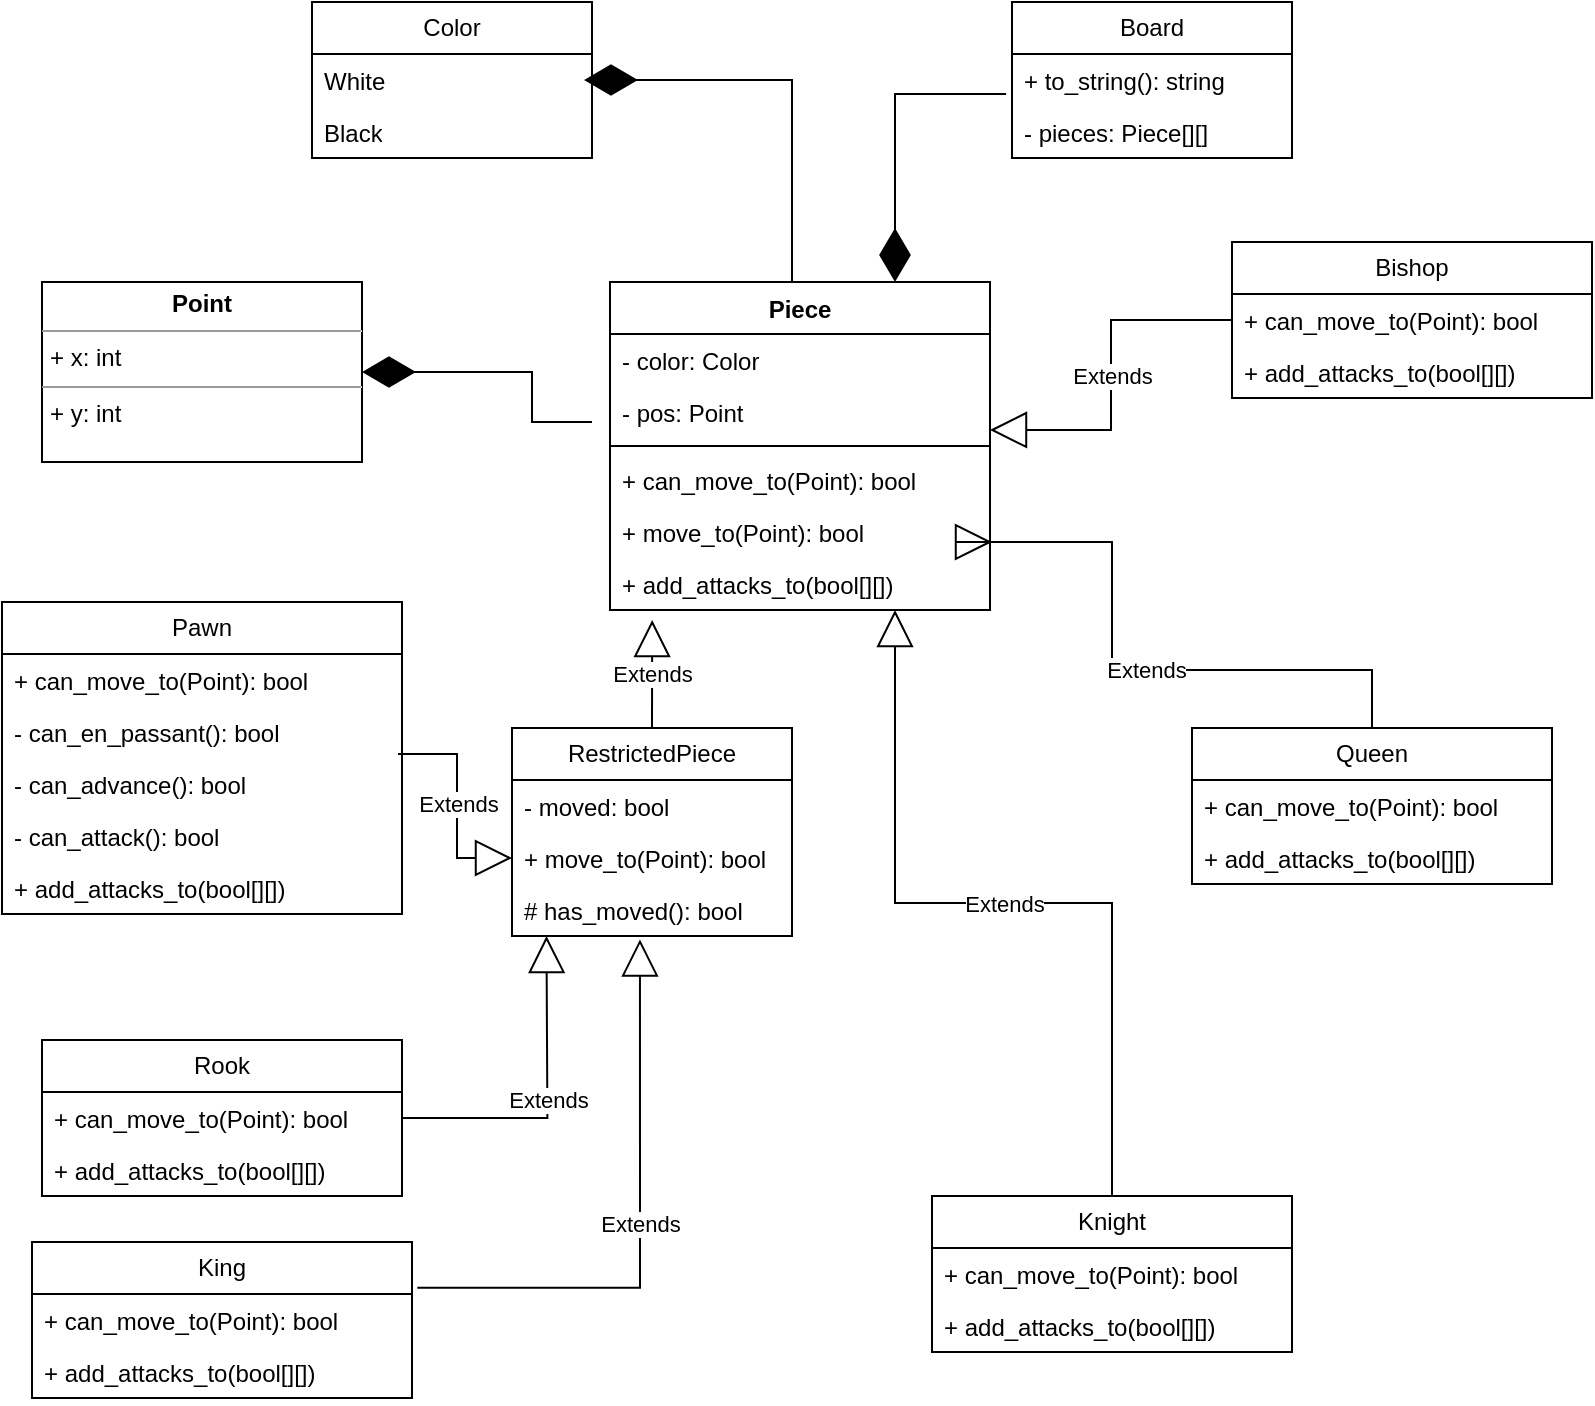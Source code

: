 <mxfile version="22.1.11" type="gitlab">
  <diagram id="C5RBs43oDa-KdzZeNtuy" name="Page-1">
    <mxGraphModel dx="1238" dy="1991" grid="1" gridSize="10" guides="1" tooltips="1" connect="1" arrows="1" fold="1" page="1" pageScale="1" pageWidth="827" pageHeight="1169" math="0" shadow="0">
      <root>
        <mxCell id="WIyWlLk6GJQsqaUBKTNV-0" />
        <mxCell id="WIyWlLk6GJQsqaUBKTNV-1" parent="WIyWlLk6GJQsqaUBKTNV-0" />
        <mxCell id="rUDQ5sBDtct3-qFNdQlz-211" value="Piece" style="swimlane;fontStyle=1;align=center;verticalAlign=top;childLayout=stackLayout;horizontal=1;startSize=26;horizontalStack=0;resizeParent=1;resizeParentMax=0;resizeLast=0;collapsible=1;marginBottom=0;whiteSpace=wrap;html=1;" vertex="1" parent="WIyWlLk6GJQsqaUBKTNV-1">
          <mxGeometry x="319" y="40" width="190" height="164" as="geometry" />
        </mxCell>
        <mxCell id="rUDQ5sBDtct3-qFNdQlz-212" value="&lt;div&gt;- color: Color&lt;br&gt;&lt;/div&gt;" style="text;strokeColor=none;fillColor=none;align=left;verticalAlign=top;spacingLeft=4;spacingRight=4;overflow=hidden;rotatable=0;points=[[0,0.5],[1,0.5]];portConstraint=eastwest;whiteSpace=wrap;html=1;" vertex="1" parent="rUDQ5sBDtct3-qFNdQlz-211">
          <mxGeometry y="26" width="190" height="26" as="geometry" />
        </mxCell>
        <mxCell id="rUDQ5sBDtct3-qFNdQlz-224" value="- pos: Point" style="text;strokeColor=none;fillColor=none;align=left;verticalAlign=top;spacingLeft=4;spacingRight=4;overflow=hidden;rotatable=0;points=[[0,0.5],[1,0.5]];portConstraint=eastwest;whiteSpace=wrap;html=1;" vertex="1" parent="rUDQ5sBDtct3-qFNdQlz-211">
          <mxGeometry y="52" width="190" height="26" as="geometry" />
        </mxCell>
        <mxCell id="rUDQ5sBDtct3-qFNdQlz-213" value="" style="line;strokeWidth=1;fillColor=none;align=left;verticalAlign=middle;spacingTop=-1;spacingLeft=3;spacingRight=3;rotatable=0;labelPosition=right;points=[];portConstraint=eastwest;strokeColor=inherit;" vertex="1" parent="rUDQ5sBDtct3-qFNdQlz-211">
          <mxGeometry y="78" width="190" height="8" as="geometry" />
        </mxCell>
        <mxCell id="rUDQ5sBDtct3-qFNdQlz-214" value="+ can_move_to(Point): bool" style="text;strokeColor=none;fillColor=none;align=left;verticalAlign=top;spacingLeft=4;spacingRight=4;overflow=hidden;rotatable=0;points=[[0,0.5],[1,0.5]];portConstraint=eastwest;whiteSpace=wrap;html=1;" vertex="1" parent="rUDQ5sBDtct3-qFNdQlz-211">
          <mxGeometry y="86" width="190" height="26" as="geometry" />
        </mxCell>
        <mxCell id="rUDQ5sBDtct3-qFNdQlz-243" value="+ move_to(Point): bool" style="text;strokeColor=none;fillColor=none;align=left;verticalAlign=top;spacingLeft=4;spacingRight=4;overflow=hidden;rotatable=0;points=[[0,0.5],[1,0.5]];portConstraint=eastwest;whiteSpace=wrap;html=1;" vertex="1" parent="rUDQ5sBDtct3-qFNdQlz-211">
          <mxGeometry y="112" width="190" height="26" as="geometry" />
        </mxCell>
        <mxCell id="rUDQ5sBDtct3-qFNdQlz-287" value="+ add_attacks_to(bool[][])" style="text;strokeColor=none;fillColor=none;align=left;verticalAlign=top;spacingLeft=4;spacingRight=4;overflow=hidden;rotatable=0;points=[[0,0.5],[1,0.5]];portConstraint=eastwest;whiteSpace=wrap;html=1;" vertex="1" parent="rUDQ5sBDtct3-qFNdQlz-211">
          <mxGeometry y="138" width="190" height="26" as="geometry" />
        </mxCell>
        <mxCell id="rUDQ5sBDtct3-qFNdQlz-216" value="Color" style="swimlane;fontStyle=0;childLayout=stackLayout;horizontal=1;startSize=26;fillColor=none;horizontalStack=0;resizeParent=1;resizeParentMax=0;resizeLast=0;collapsible=1;marginBottom=0;whiteSpace=wrap;html=1;" vertex="1" parent="WIyWlLk6GJQsqaUBKTNV-1">
          <mxGeometry x="170" y="-100" width="140" height="78" as="geometry" />
        </mxCell>
        <mxCell id="rUDQ5sBDtct3-qFNdQlz-217" value="White" style="text;strokeColor=none;fillColor=none;align=left;verticalAlign=top;spacingLeft=4;spacingRight=4;overflow=hidden;rotatable=0;points=[[0,0.5],[1,0.5]];portConstraint=eastwest;whiteSpace=wrap;html=1;" vertex="1" parent="rUDQ5sBDtct3-qFNdQlz-216">
          <mxGeometry y="26" width="140" height="26" as="geometry" />
        </mxCell>
        <mxCell id="rUDQ5sBDtct3-qFNdQlz-218" value="Black" style="text;strokeColor=none;fillColor=none;align=left;verticalAlign=top;spacingLeft=4;spacingRight=4;overflow=hidden;rotatable=0;points=[[0,0.5],[1,0.5]];portConstraint=eastwest;whiteSpace=wrap;html=1;" vertex="1" parent="rUDQ5sBDtct3-qFNdQlz-216">
          <mxGeometry y="52" width="140" height="26" as="geometry" />
        </mxCell>
        <mxCell id="rUDQ5sBDtct3-qFNdQlz-221" value="" style="endArrow=diamondThin;endFill=1;endSize=24;html=1;rounded=0;entryX=1;entryY=0.5;entryDx=0;entryDy=0;edgeStyle=orthogonalEdgeStyle;elbow=vertical;exitX=0.5;exitY=0;exitDx=0;exitDy=0;" edge="1" parent="WIyWlLk6GJQsqaUBKTNV-1" source="rUDQ5sBDtct3-qFNdQlz-211">
          <mxGeometry width="160" relative="1" as="geometry">
            <mxPoint x="410" y="10" as="sourcePoint" />
            <mxPoint x="306" y="-61" as="targetPoint" />
            <Array as="points">
              <mxPoint x="410" y="40" />
              <mxPoint x="410" y="-61" />
            </Array>
          </mxGeometry>
        </mxCell>
        <mxCell id="rUDQ5sBDtct3-qFNdQlz-222" value="&lt;p style=&quot;margin:0px;margin-top:4px;text-align:center;&quot;&gt;&lt;b&gt;Point&lt;/b&gt;&lt;br&gt;&lt;/p&gt;&lt;hr size=&quot;1&quot;&gt;&lt;p style=&quot;margin:0px;margin-left:4px;&quot;&gt;+ x: int&lt;br&gt;&lt;/p&gt;&lt;hr size=&quot;1&quot;&gt;&lt;p style=&quot;margin:0px;margin-left:4px;&quot;&gt;+ y: int&lt;br&gt;&lt;/p&gt;" style="verticalAlign=top;align=left;overflow=fill;fontSize=12;fontFamily=Helvetica;html=1;whiteSpace=wrap;" vertex="1" parent="WIyWlLk6GJQsqaUBKTNV-1">
          <mxGeometry x="35" y="40" width="160" height="90" as="geometry" />
        </mxCell>
        <mxCell id="rUDQ5sBDtct3-qFNdQlz-223" value="" style="endArrow=diamondThin;endFill=1;endSize=24;html=1;rounded=0;entryX=1;entryY=0.5;entryDx=0;entryDy=0;edgeStyle=elbowEdgeStyle;" edge="1" parent="WIyWlLk6GJQsqaUBKTNV-1" target="rUDQ5sBDtct3-qFNdQlz-222">
          <mxGeometry width="160" relative="1" as="geometry">
            <mxPoint x="310" y="110" as="sourcePoint" />
            <mxPoint x="550" y="150" as="targetPoint" />
            <Array as="points">
              <mxPoint x="280" y="100" />
            </Array>
          </mxGeometry>
        </mxCell>
        <mxCell id="rUDQ5sBDtct3-qFNdQlz-233" value="Pawn" style="swimlane;fontStyle=0;childLayout=stackLayout;horizontal=1;startSize=26;fillColor=none;horizontalStack=0;resizeParent=1;resizeParentMax=0;resizeLast=0;collapsible=1;marginBottom=0;whiteSpace=wrap;html=1;" vertex="1" parent="WIyWlLk6GJQsqaUBKTNV-1">
          <mxGeometry x="15" y="200" width="200" height="156" as="geometry" />
        </mxCell>
        <mxCell id="rUDQ5sBDtct3-qFNdQlz-234" value="+ can_move_to(Point): bool" style="text;strokeColor=none;fillColor=none;align=left;verticalAlign=top;spacingLeft=4;spacingRight=4;overflow=hidden;rotatable=0;points=[[0,0.5],[1,0.5]];portConstraint=eastwest;whiteSpace=wrap;html=1;" vertex="1" parent="rUDQ5sBDtct3-qFNdQlz-233">
          <mxGeometry y="26" width="200" height="26" as="geometry" />
        </mxCell>
        <mxCell id="rUDQ5sBDtct3-qFNdQlz-237" value="- can_en_passant(): bool" style="text;strokeColor=none;fillColor=none;align=left;verticalAlign=top;spacingLeft=4;spacingRight=4;overflow=hidden;rotatable=0;points=[[0,0.5],[1,0.5]];portConstraint=eastwest;whiteSpace=wrap;html=1;" vertex="1" parent="rUDQ5sBDtct3-qFNdQlz-233">
          <mxGeometry y="52" width="200" height="26" as="geometry" />
        </mxCell>
        <mxCell id="rUDQ5sBDtct3-qFNdQlz-240" value="- can_advance(): bool" style="text;strokeColor=none;fillColor=none;align=left;verticalAlign=top;spacingLeft=4;spacingRight=4;overflow=hidden;rotatable=0;points=[[0,0.5],[1,0.5]];portConstraint=eastwest;whiteSpace=wrap;html=1;" vertex="1" parent="rUDQ5sBDtct3-qFNdQlz-233">
          <mxGeometry y="78" width="200" height="26" as="geometry" />
        </mxCell>
        <mxCell id="rUDQ5sBDtct3-qFNdQlz-241" value="- can_attack(): bool" style="text;strokeColor=none;fillColor=none;align=left;verticalAlign=top;spacingLeft=4;spacingRight=4;overflow=hidden;rotatable=0;points=[[0,0.5],[1,0.5]];portConstraint=eastwest;whiteSpace=wrap;html=1;" vertex="1" parent="rUDQ5sBDtct3-qFNdQlz-233">
          <mxGeometry y="104" width="200" height="26" as="geometry" />
        </mxCell>
        <mxCell id="rUDQ5sBDtct3-qFNdQlz-288" value="+ add_attacks_to(bool[][])" style="text;strokeColor=none;fillColor=none;align=left;verticalAlign=top;spacingLeft=4;spacingRight=4;overflow=hidden;rotatable=0;points=[[0,0.5],[1,0.5]];portConstraint=eastwest;whiteSpace=wrap;html=1;" vertex="1" parent="rUDQ5sBDtct3-qFNdQlz-233">
          <mxGeometry y="130" width="200" height="26" as="geometry" />
        </mxCell>
        <mxCell id="rUDQ5sBDtct3-qFNdQlz-250" value="RestrictedPiece" style="swimlane;fontStyle=0;childLayout=stackLayout;horizontal=1;startSize=26;fillColor=none;horizontalStack=0;resizeParent=1;resizeParentMax=0;resizeLast=0;collapsible=1;marginBottom=0;whiteSpace=wrap;html=1;" vertex="1" parent="WIyWlLk6GJQsqaUBKTNV-1">
          <mxGeometry x="270" y="263" width="140" height="104" as="geometry" />
        </mxCell>
        <mxCell id="rUDQ5sBDtct3-qFNdQlz-251" value="- moved: bool" style="text;strokeColor=none;fillColor=none;align=left;verticalAlign=top;spacingLeft=4;spacingRight=4;overflow=hidden;rotatable=0;points=[[0,0.5],[1,0.5]];portConstraint=eastwest;whiteSpace=wrap;html=1;" vertex="1" parent="rUDQ5sBDtct3-qFNdQlz-250">
          <mxGeometry y="26" width="140" height="26" as="geometry" />
        </mxCell>
        <mxCell id="rUDQ5sBDtct3-qFNdQlz-252" value="+ move_to(Point): bool" style="text;strokeColor=none;fillColor=none;align=left;verticalAlign=top;spacingLeft=4;spacingRight=4;overflow=hidden;rotatable=0;points=[[0,0.5],[1,0.5]];portConstraint=eastwest;whiteSpace=wrap;html=1;" vertex="1" parent="rUDQ5sBDtct3-qFNdQlz-250">
          <mxGeometry y="52" width="140" height="26" as="geometry" />
        </mxCell>
        <mxCell id="rUDQ5sBDtct3-qFNdQlz-253" value="# has_moved(): bool" style="text;strokeColor=none;fillColor=none;align=left;verticalAlign=top;spacingLeft=4;spacingRight=4;overflow=hidden;rotatable=0;points=[[0,0.5],[1,0.5]];portConstraint=eastwest;whiteSpace=wrap;html=1;" vertex="1" parent="rUDQ5sBDtct3-qFNdQlz-250">
          <mxGeometry y="78" width="140" height="26" as="geometry" />
        </mxCell>
        <mxCell id="rUDQ5sBDtct3-qFNdQlz-257" value="Extends" style="endArrow=block;endSize=16;endFill=0;html=1;rounded=0;entryX=0;entryY=0.5;entryDx=0;entryDy=0;exitX=0.99;exitY=0.923;exitDx=0;exitDy=0;exitPerimeter=0;edgeStyle=orthogonalEdgeStyle;" edge="1" parent="WIyWlLk6GJQsqaUBKTNV-1" source="rUDQ5sBDtct3-qFNdQlz-237" target="rUDQ5sBDtct3-qFNdQlz-252">
          <mxGeometry width="160" relative="1" as="geometry">
            <mxPoint x="270" y="335" as="sourcePoint" />
            <mxPoint x="580" y="240" as="targetPoint" />
          </mxGeometry>
        </mxCell>
        <mxCell id="rUDQ5sBDtct3-qFNdQlz-258" value="Extends" style="endArrow=block;endSize=16;endFill=0;html=1;rounded=0;exitX=0.5;exitY=0;exitDx=0;exitDy=0;entryX=0.111;entryY=1.192;entryDx=0;entryDy=0;entryPerimeter=0;" edge="1" parent="WIyWlLk6GJQsqaUBKTNV-1" source="rUDQ5sBDtct3-qFNdQlz-250" target="rUDQ5sBDtct3-qFNdQlz-287">
          <mxGeometry width="160" relative="1" as="geometry">
            <mxPoint x="420" y="240" as="sourcePoint" />
            <mxPoint x="580" y="240" as="targetPoint" />
          </mxGeometry>
        </mxCell>
        <mxCell id="rUDQ5sBDtct3-qFNdQlz-259" value="Rook" style="swimlane;fontStyle=0;childLayout=stackLayout;horizontal=1;startSize=26;fillColor=none;horizontalStack=0;resizeParent=1;resizeParentMax=0;resizeLast=0;collapsible=1;marginBottom=0;whiteSpace=wrap;html=1;" vertex="1" parent="WIyWlLk6GJQsqaUBKTNV-1">
          <mxGeometry x="35" y="419" width="180" height="78" as="geometry" />
        </mxCell>
        <mxCell id="rUDQ5sBDtct3-qFNdQlz-260" value="+ can_move_to(Point): bool" style="text;strokeColor=none;fillColor=none;align=left;verticalAlign=top;spacingLeft=4;spacingRight=4;overflow=hidden;rotatable=0;points=[[0,0.5],[1,0.5]];portConstraint=eastwest;whiteSpace=wrap;html=1;" vertex="1" parent="rUDQ5sBDtct3-qFNdQlz-259">
          <mxGeometry y="26" width="180" height="26" as="geometry" />
        </mxCell>
        <mxCell id="rUDQ5sBDtct3-qFNdQlz-289" value="+ add_attacks_to(bool[][])" style="text;strokeColor=none;fillColor=none;align=left;verticalAlign=top;spacingLeft=4;spacingRight=4;overflow=hidden;rotatable=0;points=[[0,0.5],[1,0.5]];portConstraint=eastwest;whiteSpace=wrap;html=1;" vertex="1" parent="rUDQ5sBDtct3-qFNdQlz-259">
          <mxGeometry y="52" width="180" height="26" as="geometry" />
        </mxCell>
        <mxCell id="rUDQ5sBDtct3-qFNdQlz-263" value="Extends" style="endArrow=block;endSize=16;endFill=0;html=1;rounded=0;exitX=1;exitY=0.5;exitDx=0;exitDy=0;entryX=0.016;entryY=0.978;entryDx=0;entryDy=0;entryPerimeter=0;edgeStyle=orthogonalEdgeStyle;" edge="1" parent="WIyWlLk6GJQsqaUBKTNV-1" source="rUDQ5sBDtct3-qFNdQlz-260">
          <mxGeometry width="160" relative="1" as="geometry">
            <mxPoint x="230" y="458.57" as="sourcePoint" />
            <mxPoint x="287.24" y="366.998" as="targetPoint" />
          </mxGeometry>
        </mxCell>
        <mxCell id="rUDQ5sBDtct3-qFNdQlz-264" value="King" style="swimlane;fontStyle=0;childLayout=stackLayout;horizontal=1;startSize=26;fillColor=none;horizontalStack=0;resizeParent=1;resizeParentMax=0;resizeLast=0;collapsible=1;marginBottom=0;whiteSpace=wrap;html=1;" vertex="1" parent="WIyWlLk6GJQsqaUBKTNV-1">
          <mxGeometry x="30" y="520" width="190" height="78" as="geometry" />
        </mxCell>
        <mxCell id="rUDQ5sBDtct3-qFNdQlz-265" value="+ can_move_to(Point): bool" style="text;strokeColor=none;fillColor=none;align=left;verticalAlign=top;spacingLeft=4;spacingRight=4;overflow=hidden;rotatable=0;points=[[0,0.5],[1,0.5]];portConstraint=eastwest;whiteSpace=wrap;html=1;" vertex="1" parent="rUDQ5sBDtct3-qFNdQlz-264">
          <mxGeometry y="26" width="190" height="26" as="geometry" />
        </mxCell>
        <mxCell id="rUDQ5sBDtct3-qFNdQlz-290" value="+ add_attacks_to(bool[][])" style="text;strokeColor=none;fillColor=none;align=left;verticalAlign=top;spacingLeft=4;spacingRight=4;overflow=hidden;rotatable=0;points=[[0,0.5],[1,0.5]];portConstraint=eastwest;whiteSpace=wrap;html=1;" vertex="1" parent="rUDQ5sBDtct3-qFNdQlz-264">
          <mxGeometry y="52" width="190" height="26" as="geometry" />
        </mxCell>
        <mxCell id="rUDQ5sBDtct3-qFNdQlz-268" value="Extends" style="endArrow=block;endSize=16;endFill=0;html=1;rounded=0;exitX=1.014;exitY=-0.121;exitDx=0;exitDy=0;exitPerimeter=0;entryX=0.457;entryY=1.066;entryDx=0;entryDy=0;entryPerimeter=0;edgeStyle=orthogonalEdgeStyle;" edge="1" parent="WIyWlLk6GJQsqaUBKTNV-1" source="rUDQ5sBDtct3-qFNdQlz-265" target="rUDQ5sBDtct3-qFNdQlz-253">
          <mxGeometry width="160" relative="1" as="geometry">
            <mxPoint x="240" y="400" as="sourcePoint" />
            <mxPoint x="410" y="380" as="targetPoint" />
            <Array as="points">
              <mxPoint x="334" y="543" />
            </Array>
          </mxGeometry>
        </mxCell>
        <mxCell id="rUDQ5sBDtct3-qFNdQlz-269" value="Knight" style="swimlane;fontStyle=0;childLayout=stackLayout;horizontal=1;startSize=26;fillColor=none;horizontalStack=0;resizeParent=1;resizeParentMax=0;resizeLast=0;collapsible=1;marginBottom=0;whiteSpace=wrap;html=1;" vertex="1" parent="WIyWlLk6GJQsqaUBKTNV-1">
          <mxGeometry x="480" y="497" width="180" height="78" as="geometry" />
        </mxCell>
        <mxCell id="rUDQ5sBDtct3-qFNdQlz-270" value="+ can_move_to(Point): bool" style="text;strokeColor=none;fillColor=none;align=left;verticalAlign=top;spacingLeft=4;spacingRight=4;overflow=hidden;rotatable=0;points=[[0,0.5],[1,0.5]];portConstraint=eastwest;whiteSpace=wrap;html=1;" vertex="1" parent="rUDQ5sBDtct3-qFNdQlz-269">
          <mxGeometry y="26" width="180" height="26" as="geometry" />
        </mxCell>
        <mxCell id="rUDQ5sBDtct3-qFNdQlz-291" value="+ add_attacks_to(bool[][])" style="text;strokeColor=none;fillColor=none;align=left;verticalAlign=top;spacingLeft=4;spacingRight=4;overflow=hidden;rotatable=0;points=[[0,0.5],[1,0.5]];portConstraint=eastwest;whiteSpace=wrap;html=1;" vertex="1" parent="rUDQ5sBDtct3-qFNdQlz-269">
          <mxGeometry y="52" width="180" height="26" as="geometry" />
        </mxCell>
        <mxCell id="rUDQ5sBDtct3-qFNdQlz-274" value="Queen" style="swimlane;fontStyle=0;childLayout=stackLayout;horizontal=1;startSize=26;fillColor=none;horizontalStack=0;resizeParent=1;resizeParentMax=0;resizeLast=0;collapsible=1;marginBottom=0;whiteSpace=wrap;html=1;" vertex="1" parent="WIyWlLk6GJQsqaUBKTNV-1">
          <mxGeometry x="610" y="263" width="180" height="78" as="geometry" />
        </mxCell>
        <mxCell id="rUDQ5sBDtct3-qFNdQlz-275" value="+ can_move_to(Point): bool" style="text;strokeColor=none;fillColor=none;align=left;verticalAlign=top;spacingLeft=4;spacingRight=4;overflow=hidden;rotatable=0;points=[[0,0.5],[1,0.5]];portConstraint=eastwest;whiteSpace=wrap;html=1;" vertex="1" parent="rUDQ5sBDtct3-qFNdQlz-274">
          <mxGeometry y="26" width="180" height="26" as="geometry" />
        </mxCell>
        <mxCell id="rUDQ5sBDtct3-qFNdQlz-292" value="+ add_attacks_to(bool[][])" style="text;strokeColor=none;fillColor=none;align=left;verticalAlign=top;spacingLeft=4;spacingRight=4;overflow=hidden;rotatable=0;points=[[0,0.5],[1,0.5]];portConstraint=eastwest;whiteSpace=wrap;html=1;" vertex="1" parent="rUDQ5sBDtct3-qFNdQlz-274">
          <mxGeometry y="52" width="180" height="26" as="geometry" />
        </mxCell>
        <mxCell id="rUDQ5sBDtct3-qFNdQlz-278" value="Bishop" style="swimlane;fontStyle=0;childLayout=stackLayout;horizontal=1;startSize=26;fillColor=none;horizontalStack=0;resizeParent=1;resizeParentMax=0;resizeLast=0;collapsible=1;marginBottom=0;whiteSpace=wrap;html=1;" vertex="1" parent="WIyWlLk6GJQsqaUBKTNV-1">
          <mxGeometry x="630" y="20" width="180" height="78" as="geometry" />
        </mxCell>
        <mxCell id="rUDQ5sBDtct3-qFNdQlz-279" value="+ can_move_to(Point): bool" style="text;strokeColor=none;fillColor=none;align=left;verticalAlign=top;spacingLeft=4;spacingRight=4;overflow=hidden;rotatable=0;points=[[0,0.5],[1,0.5]];portConstraint=eastwest;whiteSpace=wrap;html=1;" vertex="1" parent="rUDQ5sBDtct3-qFNdQlz-278">
          <mxGeometry y="26" width="180" height="26" as="geometry" />
        </mxCell>
        <mxCell id="rUDQ5sBDtct3-qFNdQlz-293" value="+ add_attacks_to(bool[][])" style="text;strokeColor=none;fillColor=none;align=left;verticalAlign=top;spacingLeft=4;spacingRight=4;overflow=hidden;rotatable=0;points=[[0,0.5],[1,0.5]];portConstraint=eastwest;whiteSpace=wrap;html=1;" vertex="1" parent="rUDQ5sBDtct3-qFNdQlz-278">
          <mxGeometry y="52" width="180" height="26" as="geometry" />
        </mxCell>
        <mxCell id="rUDQ5sBDtct3-qFNdQlz-280" value="Extends" style="endArrow=block;endSize=16;endFill=0;html=1;rounded=0;exitX=0.5;exitY=0;exitDx=0;exitDy=0;edgeStyle=orthogonalEdgeStyle;" edge="1" parent="WIyWlLk6GJQsqaUBKTNV-1" source="rUDQ5sBDtct3-qFNdQlz-274">
          <mxGeometry width="160" relative="1" as="geometry">
            <mxPoint x="320" y="420" as="sourcePoint" />
            <mxPoint x="510" y="170" as="targetPoint" />
            <Array as="points">
              <mxPoint x="700" y="234" />
              <mxPoint x="570" y="234" />
              <mxPoint x="570" y="170" />
              <mxPoint x="509" y="170" />
            </Array>
          </mxGeometry>
        </mxCell>
        <mxCell id="rUDQ5sBDtct3-qFNdQlz-281" value="Extends" style="endArrow=block;endSize=16;endFill=0;html=1;rounded=0;exitX=0;exitY=0.5;exitDx=0;exitDy=0;entryX=1;entryY=0.846;entryDx=0;entryDy=0;entryPerimeter=0;edgeStyle=orthogonalEdgeStyle;" edge="1" parent="WIyWlLk6GJQsqaUBKTNV-1" source="rUDQ5sBDtct3-qFNdQlz-279" target="rUDQ5sBDtct3-qFNdQlz-224">
          <mxGeometry width="160" relative="1" as="geometry">
            <mxPoint x="620" y="260" as="sourcePoint" />
            <mxPoint x="590" y="130" as="targetPoint" />
          </mxGeometry>
        </mxCell>
        <mxCell id="rUDQ5sBDtct3-qFNdQlz-282" value="Board" style="swimlane;fontStyle=0;childLayout=stackLayout;horizontal=1;startSize=26;fillColor=none;horizontalStack=0;resizeParent=1;resizeParentMax=0;resizeLast=0;collapsible=1;marginBottom=0;whiteSpace=wrap;html=1;" vertex="1" parent="WIyWlLk6GJQsqaUBKTNV-1">
          <mxGeometry x="520" y="-100" width="140" height="78" as="geometry" />
        </mxCell>
        <mxCell id="rUDQ5sBDtct3-qFNdQlz-283" value="+ to_string(): string" style="text;strokeColor=none;fillColor=none;align=left;verticalAlign=top;spacingLeft=4;spacingRight=4;overflow=hidden;rotatable=0;points=[[0,0.5],[1,0.5]];portConstraint=eastwest;whiteSpace=wrap;html=1;" vertex="1" parent="rUDQ5sBDtct3-qFNdQlz-282">
          <mxGeometry y="26" width="140" height="26" as="geometry" />
        </mxCell>
        <mxCell id="rUDQ5sBDtct3-qFNdQlz-284" value="- pieces: Piece[][] " style="text;strokeColor=none;fillColor=none;align=left;verticalAlign=top;spacingLeft=4;spacingRight=4;overflow=hidden;rotatable=0;points=[[0,0.5],[1,0.5]];portConstraint=eastwest;whiteSpace=wrap;html=1;" vertex="1" parent="rUDQ5sBDtct3-qFNdQlz-282">
          <mxGeometry y="52" width="140" height="26" as="geometry" />
        </mxCell>
        <mxCell id="rUDQ5sBDtct3-qFNdQlz-298" value="" style="endArrow=diamondThin;endFill=1;endSize=24;html=1;rounded=0;exitX=-0.021;exitY=0.769;exitDx=0;exitDy=0;exitPerimeter=0;entryX=0.75;entryY=0;entryDx=0;entryDy=0;edgeStyle=orthogonalEdgeStyle;" edge="1" parent="WIyWlLk6GJQsqaUBKTNV-1" source="rUDQ5sBDtct3-qFNdQlz-283" target="rUDQ5sBDtct3-qFNdQlz-211">
          <mxGeometry width="160" relative="1" as="geometry">
            <mxPoint x="320" y="30" as="sourcePoint" />
            <mxPoint x="480" y="30" as="targetPoint" />
          </mxGeometry>
        </mxCell>
        <mxCell id="rUDQ5sBDtct3-qFNdQlz-301" value="Extends" style="endArrow=block;endSize=16;endFill=0;html=1;rounded=0;entryX=0.75;entryY=1;entryDx=0;entryDy=0;exitX=0.5;exitY=0;exitDx=0;exitDy=0;edgeStyle=orthogonalEdgeStyle;" edge="1" parent="WIyWlLk6GJQsqaUBKTNV-1" source="rUDQ5sBDtct3-qFNdQlz-269" target="rUDQ5sBDtct3-qFNdQlz-211">
          <mxGeometry width="160" relative="1" as="geometry">
            <mxPoint x="570" y="490" as="sourcePoint" />
            <mxPoint x="480" y="240" as="targetPoint" />
          </mxGeometry>
        </mxCell>
      </root>
    </mxGraphModel>
  </diagram>
</mxfile>
